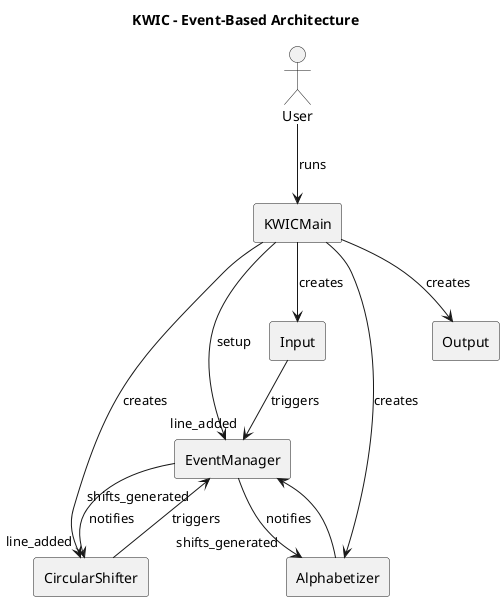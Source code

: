 @startuml
title KWIC - Event-Based Architecture

actor User

rectangle "KWICMain" as Main
rectangle "EventManager" as EventMgr
rectangle "Input"
rectangle "CircularShifter"
rectangle "Alphabetizer"
rectangle "Output"

User --> Main : runs

Main --> EventMgr : setup
Main --> Input : creates
Main --> CircularShifter : creates
Main --> Alphabetizer : creates
Main --> Output : creates

Input --> EventMgr : triggers "line_added"
EventMgr --> CircularShifter : notifies "line_added"

CircularShifter --> EventMgr : triggers "shifts_generated"
EventMgr --> Alphabetizer : notifies "shifts_generated"

Alphabetizer --> EventMgr
